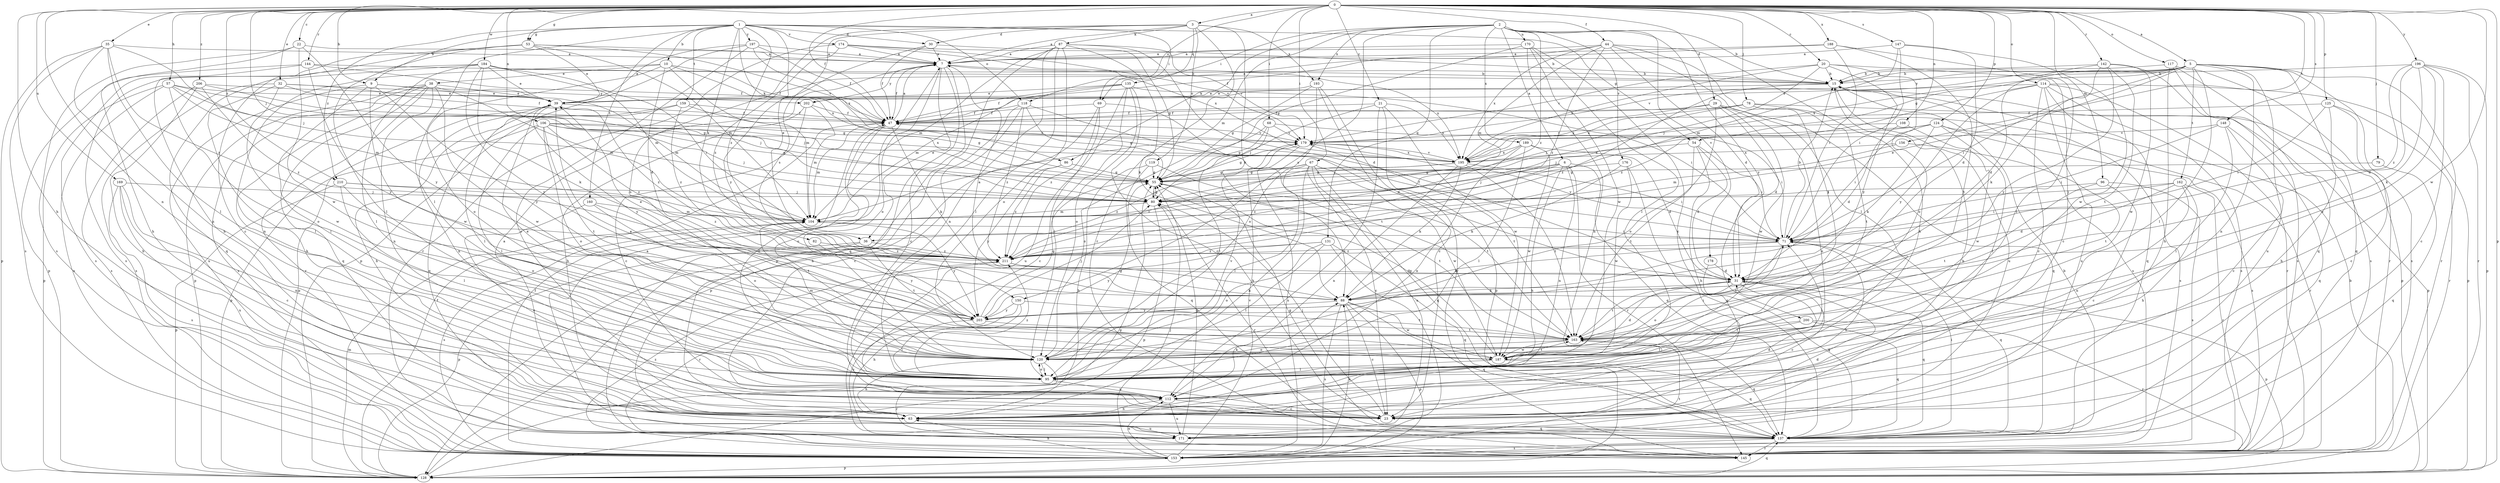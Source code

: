 strict digraph  {
0;
1;
2;
3;
5;
6;
7;
9;
10;
15;
20;
21;
22;
23;
29;
30;
31;
32;
35;
36;
38;
39;
44;
47;
53;
54;
55;
57;
63;
67;
68;
69;
71;
78;
79;
80;
82;
86;
87;
88;
95;
96;
104;
106;
108;
112;
114;
117;
118;
119;
120;
124;
125;
128;
131;
135;
137;
142;
144;
145;
147;
148;
150;
153;
156;
159;
160;
162;
163;
169;
170;
171;
174;
176;
178;
179;
184;
187;
188;
189;
193;
195;
196;
197;
200;
202;
203;
206;
210;
211;
0 -> 3  [label=a];
0 -> 5  [label=a];
0 -> 9  [label=b];
0 -> 20  [label=c];
0 -> 21  [label=c];
0 -> 22  [label=c];
0 -> 29  [label=d];
0 -> 32  [label=e];
0 -> 35  [label=e];
0 -> 44  [label=f];
0 -> 47  [label=f];
0 -> 53  [label=g];
0 -> 57  [label=h];
0 -> 63  [label=h];
0 -> 67  [label=i];
0 -> 68  [label=i];
0 -> 78  [label=j];
0 -> 79  [label=j];
0 -> 80  [label=j];
0 -> 96  [label=m];
0 -> 106  [label=n];
0 -> 108  [label=n];
0 -> 112  [label=n];
0 -> 114  [label=o];
0 -> 117  [label=o];
0 -> 118  [label=o];
0 -> 124  [label=p];
0 -> 125  [label=p];
0 -> 128  [label=p];
0 -> 142  [label=r];
0 -> 144  [label=r];
0 -> 147  [label=s];
0 -> 148  [label=s];
0 -> 156  [label=t];
0 -> 169  [label=u];
0 -> 184  [label=w];
0 -> 187  [label=w];
0 -> 188  [label=x];
0 -> 196  [label=y];
0 -> 206  [label=z];
0 -> 210  [label=z];
1 -> 9  [label=b];
1 -> 10  [label=b];
1 -> 30  [label=d];
1 -> 36  [label=e];
1 -> 53  [label=g];
1 -> 54  [label=g];
1 -> 69  [label=i];
1 -> 82  [label=k];
1 -> 86  [label=k];
1 -> 95  [label=l];
1 -> 118  [label=o];
1 -> 159  [label=t];
1 -> 160  [label=t];
1 -> 174  [label=v];
1 -> 197  [label=y];
1 -> 210  [label=z];
1 -> 211  [label=z];
2 -> 6  [label=a];
2 -> 15  [label=b];
2 -> 69  [label=i];
2 -> 86  [label=k];
2 -> 104  [label=m];
2 -> 131  [label=q];
2 -> 150  [label=s];
2 -> 170  [label=u];
2 -> 176  [label=v];
2 -> 178  [label=v];
2 -> 189  [label=x];
2 -> 193  [label=x];
2 -> 200  [label=y];
2 -> 211  [label=z];
3 -> 7  [label=a];
3 -> 30  [label=d];
3 -> 87  [label=k];
3 -> 88  [label=k];
3 -> 119  [label=o];
3 -> 120  [label=o];
3 -> 135  [label=q];
3 -> 145  [label=r];
3 -> 150  [label=s];
3 -> 193  [label=x];
5 -> 15  [label=b];
5 -> 36  [label=e];
5 -> 54  [label=g];
5 -> 71  [label=i];
5 -> 95  [label=l];
5 -> 112  [label=n];
5 -> 137  [label=q];
5 -> 145  [label=r];
5 -> 153  [label=s];
5 -> 162  [label=t];
5 -> 171  [label=u];
5 -> 179  [label=v];
5 -> 195  [label=x];
5 -> 202  [label=y];
6 -> 55  [label=g];
6 -> 63  [label=h];
6 -> 80  [label=j];
6 -> 112  [label=n];
6 -> 137  [label=q];
6 -> 145  [label=r];
6 -> 211  [label=z];
7 -> 15  [label=b];
7 -> 23  [label=c];
7 -> 36  [label=e];
7 -> 47  [label=f];
7 -> 120  [label=o];
7 -> 137  [label=q];
7 -> 195  [label=x];
7 -> 202  [label=y];
9 -> 95  [label=l];
9 -> 104  [label=m];
9 -> 171  [label=u];
9 -> 187  [label=w];
9 -> 202  [label=y];
9 -> 203  [label=y];
10 -> 31  [label=d];
10 -> 38  [label=e];
10 -> 47  [label=f];
10 -> 104  [label=m];
10 -> 112  [label=n];
10 -> 120  [label=o];
10 -> 195  [label=x];
15 -> 39  [label=e];
15 -> 128  [label=p];
15 -> 153  [label=s];
15 -> 171  [label=u];
15 -> 211  [label=z];
20 -> 15  [label=b];
20 -> 23  [label=c];
20 -> 80  [label=j];
20 -> 120  [label=o];
20 -> 179  [label=v];
20 -> 195  [label=x];
20 -> 203  [label=y];
21 -> 47  [label=f];
21 -> 80  [label=j];
21 -> 112  [label=n];
21 -> 128  [label=p];
21 -> 187  [label=w];
21 -> 195  [label=x];
22 -> 7  [label=a];
22 -> 63  [label=h];
22 -> 153  [label=s];
22 -> 187  [label=w];
22 -> 203  [label=y];
23 -> 31  [label=d];
23 -> 80  [label=j];
29 -> 31  [label=d];
29 -> 47  [label=f];
29 -> 112  [label=n];
29 -> 120  [label=o];
29 -> 137  [label=q];
29 -> 187  [label=w];
29 -> 195  [label=x];
30 -> 7  [label=a];
30 -> 47  [label=f];
30 -> 55  [label=g];
30 -> 203  [label=y];
31 -> 23  [label=c];
31 -> 88  [label=k];
31 -> 120  [label=o];
31 -> 128  [label=p];
31 -> 137  [label=q];
31 -> 163  [label=t];
32 -> 39  [label=e];
32 -> 47  [label=f];
32 -> 55  [label=g];
32 -> 95  [label=l];
32 -> 153  [label=s];
32 -> 187  [label=w];
35 -> 7  [label=a];
35 -> 80  [label=j];
35 -> 95  [label=l];
35 -> 112  [label=n];
35 -> 128  [label=p];
35 -> 153  [label=s];
35 -> 211  [label=z];
36 -> 128  [label=p];
36 -> 145  [label=r];
36 -> 163  [label=t];
36 -> 211  [label=z];
38 -> 39  [label=e];
38 -> 63  [label=h];
38 -> 104  [label=m];
38 -> 112  [label=n];
38 -> 128  [label=p];
38 -> 137  [label=q];
38 -> 145  [label=r];
38 -> 153  [label=s];
38 -> 187  [label=w];
39 -> 47  [label=f];
39 -> 95  [label=l];
39 -> 112  [label=n];
39 -> 128  [label=p];
39 -> 203  [label=y];
39 -> 211  [label=z];
44 -> 7  [label=a];
44 -> 31  [label=d];
44 -> 39  [label=e];
44 -> 63  [label=h];
44 -> 95  [label=l];
44 -> 104  [label=m];
44 -> 163  [label=t];
44 -> 195  [label=x];
44 -> 211  [label=z];
47 -> 7  [label=a];
47 -> 88  [label=k];
47 -> 95  [label=l];
47 -> 104  [label=m];
47 -> 120  [label=o];
47 -> 179  [label=v];
53 -> 7  [label=a];
53 -> 23  [label=c];
53 -> 39  [label=e];
53 -> 63  [label=h];
53 -> 95  [label=l];
53 -> 104  [label=m];
53 -> 179  [label=v];
54 -> 31  [label=d];
54 -> 63  [label=h];
54 -> 71  [label=i];
54 -> 163  [label=t];
54 -> 195  [label=x];
55 -> 80  [label=j];
55 -> 163  [label=t];
57 -> 39  [label=e];
57 -> 55  [label=g];
57 -> 80  [label=j];
57 -> 104  [label=m];
57 -> 120  [label=o];
57 -> 128  [label=p];
57 -> 153  [label=s];
63 -> 7  [label=a];
63 -> 137  [label=q];
63 -> 171  [label=u];
67 -> 23  [label=c];
67 -> 55  [label=g];
67 -> 63  [label=h];
67 -> 95  [label=l];
67 -> 137  [label=q];
67 -> 171  [label=u];
67 -> 187  [label=w];
67 -> 211  [label=z];
68 -> 55  [label=g];
68 -> 71  [label=i];
68 -> 95  [label=l];
68 -> 120  [label=o];
68 -> 179  [label=v];
69 -> 23  [label=c];
69 -> 47  [label=f];
69 -> 128  [label=p];
69 -> 163  [label=t];
69 -> 211  [label=z];
71 -> 15  [label=b];
71 -> 47  [label=f];
71 -> 63  [label=h];
71 -> 88  [label=k];
71 -> 137  [label=q];
71 -> 163  [label=t];
71 -> 179  [label=v];
71 -> 211  [label=z];
78 -> 47  [label=f];
78 -> 80  [label=j];
78 -> 128  [label=p];
78 -> 153  [label=s];
78 -> 163  [label=t];
78 -> 195  [label=x];
79 -> 55  [label=g];
79 -> 137  [label=q];
80 -> 55  [label=g];
80 -> 104  [label=m];
80 -> 128  [label=p];
80 -> 145  [label=r];
82 -> 203  [label=y];
82 -> 211  [label=z];
86 -> 55  [label=g];
86 -> 203  [label=y];
86 -> 211  [label=z];
87 -> 7  [label=a];
87 -> 31  [label=d];
87 -> 88  [label=k];
87 -> 95  [label=l];
87 -> 104  [label=m];
87 -> 112  [label=n];
87 -> 120  [label=o];
87 -> 128  [label=p];
87 -> 179  [label=v];
88 -> 7  [label=a];
88 -> 23  [label=c];
88 -> 39  [label=e];
88 -> 128  [label=p];
88 -> 137  [label=q];
88 -> 153  [label=s];
88 -> 187  [label=w];
88 -> 203  [label=y];
95 -> 71  [label=i];
95 -> 112  [label=n];
95 -> 120  [label=o];
95 -> 179  [label=v];
95 -> 211  [label=z];
96 -> 23  [label=c];
96 -> 80  [label=j];
96 -> 153  [label=s];
96 -> 163  [label=t];
104 -> 71  [label=i];
104 -> 153  [label=s];
104 -> 203  [label=y];
106 -> 55  [label=g];
106 -> 80  [label=j];
106 -> 95  [label=l];
106 -> 120  [label=o];
106 -> 128  [label=p];
106 -> 163  [label=t];
106 -> 179  [label=v];
106 -> 195  [label=x];
106 -> 211  [label=z];
108 -> 31  [label=d];
108 -> 179  [label=v];
108 -> 187  [label=w];
112 -> 23  [label=c];
112 -> 63  [label=h];
112 -> 88  [label=k];
112 -> 171  [label=u];
114 -> 23  [label=c];
114 -> 39  [label=e];
114 -> 128  [label=p];
114 -> 137  [label=q];
114 -> 145  [label=r];
114 -> 153  [label=s];
114 -> 171  [label=u];
114 -> 203  [label=y];
114 -> 211  [label=z];
117 -> 15  [label=b];
117 -> 63  [label=h];
117 -> 137  [label=q];
117 -> 145  [label=r];
117 -> 153  [label=s];
118 -> 23  [label=c];
118 -> 31  [label=d];
118 -> 47  [label=f];
118 -> 55  [label=g];
118 -> 63  [label=h];
118 -> 211  [label=z];
119 -> 55  [label=g];
119 -> 63  [label=h];
119 -> 137  [label=q];
119 -> 163  [label=t];
120 -> 31  [label=d];
120 -> 39  [label=e];
120 -> 55  [label=g];
120 -> 63  [label=h];
120 -> 71  [label=i];
120 -> 95  [label=l];
120 -> 104  [label=m];
120 -> 145  [label=r];
124 -> 71  [label=i];
124 -> 80  [label=j];
124 -> 88  [label=k];
124 -> 95  [label=l];
124 -> 145  [label=r];
124 -> 153  [label=s];
124 -> 179  [label=v];
125 -> 23  [label=c];
125 -> 47  [label=f];
125 -> 63  [label=h];
125 -> 71  [label=i];
125 -> 145  [label=r];
128 -> 15  [label=b];
128 -> 47  [label=f];
128 -> 55  [label=g];
128 -> 104  [label=m];
128 -> 137  [label=q];
131 -> 95  [label=l];
131 -> 120  [label=o];
131 -> 137  [label=q];
131 -> 153  [label=s];
131 -> 203  [label=y];
131 -> 211  [label=z];
135 -> 23  [label=c];
135 -> 39  [label=e];
135 -> 47  [label=f];
135 -> 71  [label=i];
135 -> 95  [label=l];
135 -> 104  [label=m];
135 -> 120  [label=o];
135 -> 171  [label=u];
137 -> 55  [label=g];
137 -> 71  [label=i];
137 -> 145  [label=r];
137 -> 153  [label=s];
142 -> 15  [label=b];
142 -> 31  [label=d];
142 -> 88  [label=k];
142 -> 153  [label=s];
142 -> 163  [label=t];
142 -> 187  [label=w];
142 -> 203  [label=y];
144 -> 15  [label=b];
144 -> 47  [label=f];
144 -> 128  [label=p];
144 -> 153  [label=s];
144 -> 203  [label=y];
147 -> 7  [label=a];
147 -> 31  [label=d];
147 -> 71  [label=i];
147 -> 104  [label=m];
147 -> 187  [label=w];
148 -> 23  [label=c];
148 -> 71  [label=i];
148 -> 95  [label=l];
148 -> 137  [label=q];
148 -> 179  [label=v];
150 -> 63  [label=h];
150 -> 163  [label=t];
150 -> 171  [label=u];
150 -> 203  [label=y];
153 -> 15  [label=b];
153 -> 47  [label=f];
153 -> 63  [label=h];
153 -> 80  [label=j];
153 -> 88  [label=k];
153 -> 112  [label=n];
153 -> 128  [label=p];
153 -> 163  [label=t];
153 -> 179  [label=v];
153 -> 211  [label=z];
156 -> 104  [label=m];
156 -> 163  [label=t];
156 -> 195  [label=x];
159 -> 47  [label=f];
159 -> 55  [label=g];
159 -> 63  [label=h];
159 -> 137  [label=q];
159 -> 211  [label=z];
160 -> 23  [label=c];
160 -> 104  [label=m];
160 -> 120  [label=o];
160 -> 163  [label=t];
162 -> 31  [label=d];
162 -> 63  [label=h];
162 -> 71  [label=i];
162 -> 80  [label=j];
162 -> 112  [label=n];
162 -> 145  [label=r];
163 -> 120  [label=o];
163 -> 137  [label=q];
163 -> 187  [label=w];
169 -> 23  [label=c];
169 -> 80  [label=j];
169 -> 112  [label=n];
169 -> 153  [label=s];
169 -> 171  [label=u];
170 -> 7  [label=a];
170 -> 23  [label=c];
170 -> 55  [label=g];
170 -> 63  [label=h];
170 -> 95  [label=l];
170 -> 187  [label=w];
171 -> 7  [label=a];
171 -> 15  [label=b];
171 -> 31  [label=d];
171 -> 55  [label=g];
174 -> 7  [label=a];
174 -> 15  [label=b];
174 -> 145  [label=r];
174 -> 179  [label=v];
174 -> 195  [label=x];
174 -> 211  [label=z];
176 -> 55  [label=g];
176 -> 88  [label=k];
176 -> 137  [label=q];
176 -> 187  [label=w];
178 -> 31  [label=d];
178 -> 137  [label=q];
179 -> 55  [label=g];
179 -> 153  [label=s];
179 -> 163  [label=t];
179 -> 195  [label=x];
184 -> 15  [label=b];
184 -> 39  [label=e];
184 -> 71  [label=i];
184 -> 88  [label=k];
184 -> 95  [label=l];
184 -> 104  [label=m];
184 -> 137  [label=q];
184 -> 153  [label=s];
184 -> 203  [label=y];
187 -> 39  [label=e];
187 -> 55  [label=g];
187 -> 95  [label=l];
187 -> 137  [label=q];
187 -> 163  [label=t];
188 -> 7  [label=a];
188 -> 47  [label=f];
188 -> 71  [label=i];
188 -> 95  [label=l];
188 -> 163  [label=t];
189 -> 31  [label=d];
189 -> 80  [label=j];
189 -> 95  [label=l];
189 -> 112  [label=n];
189 -> 187  [label=w];
189 -> 195  [label=x];
193 -> 23  [label=c];
193 -> 39  [label=e];
193 -> 55  [label=g];
193 -> 120  [label=o];
193 -> 145  [label=r];
195 -> 55  [label=g];
195 -> 71  [label=i];
195 -> 88  [label=k];
195 -> 112  [label=n];
195 -> 163  [label=t];
195 -> 179  [label=v];
195 -> 211  [label=z];
196 -> 15  [label=b];
196 -> 23  [label=c];
196 -> 31  [label=d];
196 -> 88  [label=k];
196 -> 120  [label=o];
196 -> 128  [label=p];
196 -> 145  [label=r];
196 -> 211  [label=z];
197 -> 7  [label=a];
197 -> 23  [label=c];
197 -> 39  [label=e];
197 -> 47  [label=f];
197 -> 128  [label=p];
197 -> 195  [label=x];
200 -> 95  [label=l];
200 -> 137  [label=q];
200 -> 145  [label=r];
200 -> 163  [label=t];
202 -> 23  [label=c];
202 -> 47  [label=f];
202 -> 63  [label=h];
202 -> 104  [label=m];
203 -> 55  [label=g];
203 -> 80  [label=j];
203 -> 95  [label=l];
203 -> 163  [label=t];
206 -> 39  [label=e];
206 -> 63  [label=h];
206 -> 80  [label=j];
206 -> 153  [label=s];
206 -> 211  [label=z];
210 -> 80  [label=j];
210 -> 95  [label=l];
210 -> 120  [label=o];
210 -> 128  [label=p];
210 -> 211  [label=z];
211 -> 31  [label=d];
211 -> 88  [label=k];
211 -> 145  [label=r];
}
